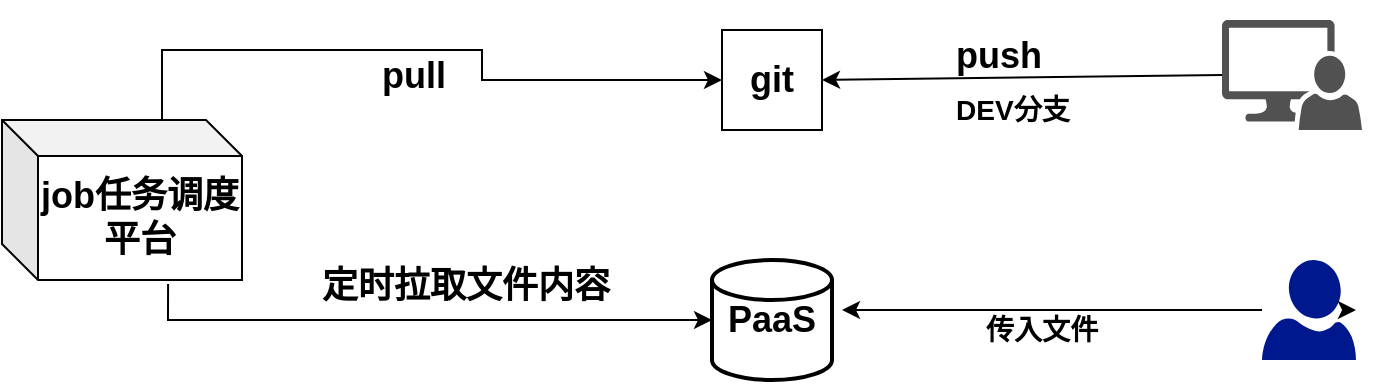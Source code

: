 <mxfile version="10.7.7" type="github"><diagram id="qFrh_JpGvFkNT9PNKu94" name="Page-1"><mxGraphModel dx="840" dy="489" grid="1" gridSize="10" guides="1" tooltips="1" connect="1" arrows="1" fold="1" page="1" pageScale="1" pageWidth="827" pageHeight="1169" math="0" shadow="0"><root><mxCell id="0"/><mxCell id="1" parent="0"/><mxCell id="SgZmSBNr_ThqHF19JAxh-1" value="&lt;h2&gt;&lt;font style=&quot;vertical-align: inherit&quot;&gt;&lt;font style=&quot;vertical-align: inherit&quot;&gt;PaaS&lt;/font&gt;&lt;/font&gt;&lt;/h2&gt;" style="strokeWidth=2;html=1;shape=mxgraph.flowchart.database;whiteSpace=wrap;fontFamily=Helvetica;fontSize=12;fontColor=#000000;align=center;strokeColor=#000000;fillColor=#ffffff;" vertex="1" parent="1"><mxGeometry x="455" y="555" width="60" height="60" as="geometry"/></mxCell><mxCell id="SgZmSBNr_ThqHF19JAxh-8" value="" style="endArrow=classic;html=1;" edge="1" parent="1" source="SgZmSBNr_ThqHF19JAxh-3"><mxGeometry width="50" height="50" relative="1" as="geometry"><mxPoint x="770" y="580" as="sourcePoint"/><mxPoint x="520" y="580" as="targetPoint"/></mxGeometry></mxCell><mxCell id="SgZmSBNr_ThqHF19JAxh-10" value="&lt;h3&gt;&lt;font style=&quot;vertical-align: inherit&quot;&gt;&lt;font style=&quot;vertical-align: inherit&quot;&gt;传入文件&lt;/font&gt;&lt;/font&gt;&lt;/h3&gt;" style="text;html=1;resizable=0;points=[];autosize=1;align=left;verticalAlign=top;spacingTop=-4;" vertex="1" parent="1"><mxGeometry x="590" y="565" width="70" height="40" as="geometry"/></mxCell><mxCell id="SgZmSBNr_ThqHF19JAxh-11" value="" style="shadow=0;dashed=0;html=1;labelPosition=center;verticalLabelPosition=bottom;verticalAlign=top;align=center;strokeColor=none;shape=mxgraph.mscae.system_center.admin_console;fillColor=#515151;strokeColor=none;pointerEvents=1;" vertex="1" parent="1"><mxGeometry x="710" y="435" width="70" height="55" as="geometry"/></mxCell><mxCell id="SgZmSBNr_ThqHF19JAxh-12" value="&lt;h2&gt;git&lt;/h2&gt;" style="whiteSpace=wrap;html=1;aspect=fixed;" vertex="1" parent="1"><mxGeometry x="460" y="440" width="50" height="50" as="geometry"/></mxCell><mxCell id="SgZmSBNr_ThqHF19JAxh-17" value="&lt;h3&gt;DEV分支&lt;/h3&gt;" style="text;html=1;resizable=0;points=[];autosize=1;align=left;verticalAlign=top;spacingTop=-4;" vertex="1" parent="1"><mxGeometry x="575" y="455" width="70" height="40" as="geometry"/></mxCell><mxCell id="SgZmSBNr_ThqHF19JAxh-28" style="edgeStyle=orthogonalEdgeStyle;rounded=0;orthogonalLoop=1;jettySize=auto;html=1;exitX=0;exitY=0;exitDx=120;exitDy=18;exitPerimeter=0;entryX=0;entryY=0.5;entryDx=0;entryDy=0;" edge="1" parent="1" source="SgZmSBNr_ThqHF19JAxh-21" target="SgZmSBNr_ThqHF19JAxh-12"><mxGeometry relative="1" as="geometry"><Array as="points"><mxPoint x="180" y="503"/><mxPoint x="180" y="450"/><mxPoint x="340" y="450"/><mxPoint x="340" y="465"/></Array></mxGeometry></mxCell><mxCell id="SgZmSBNr_ThqHF19JAxh-33" style="edgeStyle=orthogonalEdgeStyle;rounded=0;orthogonalLoop=1;jettySize=auto;html=1;exitX=0.692;exitY=1.025;exitDx=0;exitDy=0;exitPerimeter=0;entryX=0;entryY=0.5;entryDx=0;entryDy=0;entryPerimeter=0;" edge="1" parent="1" source="SgZmSBNr_ThqHF19JAxh-21" target="SgZmSBNr_ThqHF19JAxh-1"><mxGeometry relative="1" as="geometry"><mxPoint x="180" y="585" as="sourcePoint"/><mxPoint x="220" y="670" as="targetPoint"/><Array as="points"><mxPoint x="183" y="585"/></Array></mxGeometry></mxCell><mxCell id="SgZmSBNr_ThqHF19JAxh-21" value="&lt;h2&gt;&lt;span&gt;job任务调度平台&lt;/span&gt;&lt;/h2&gt;" style="shape=cube;whiteSpace=wrap;html=1;boundedLbl=1;backgroundOutline=1;darkOpacity=0.05;darkOpacity2=0.1;size=18;" vertex="1" parent="1"><mxGeometry x="100" y="485" width="120" height="80" as="geometry"/></mxCell><mxCell id="SgZmSBNr_ThqHF19JAxh-22" value="" style="endArrow=classic;html=1;exitX=0;exitY=0.5;exitDx=0;exitDy=0;exitPerimeter=0;entryX=1;entryY=0.5;entryDx=0;entryDy=0;" edge="1" parent="1" source="SgZmSBNr_ThqHF19JAxh-11" target="SgZmSBNr_ThqHF19JAxh-12"><mxGeometry width="50" height="50" relative="1" as="geometry"><mxPoint x="630" y="495" as="sourcePoint"/><mxPoint x="580" y="490" as="targetPoint"/></mxGeometry></mxCell><mxCell id="SgZmSBNr_ThqHF19JAxh-3" value="" style="shadow=0;dashed=0;html=1;strokeColor=none;shape=mxgraph.azure.user;fillColor=#00188D;" vertex="1" parent="1"><mxGeometry x="730" y="555" width="47" height="50" as="geometry"/></mxCell><mxCell id="SgZmSBNr_ThqHF19JAxh-24" value="" style="endArrow=classic;html=1;entryX=1;entryY=0.5;entryDx=0;entryDy=0;entryPerimeter=0;" edge="1" parent="1" target="SgZmSBNr_ThqHF19JAxh-3"><mxGeometry width="50" height="50" relative="1" as="geometry"><mxPoint x="770" y="580" as="sourcePoint"/><mxPoint x="515" y="585" as="targetPoint"/></mxGeometry></mxCell><mxCell id="SgZmSBNr_ThqHF19JAxh-29" value="&lt;h2&gt;pull&lt;/h2&gt;" style="text;html=1;resizable=0;points=[];autosize=1;align=left;verticalAlign=top;spacingTop=-4;" vertex="1" parent="1"><mxGeometry x="287.5" y="435" width="50" height="50" as="geometry"/></mxCell><mxCell id="SgZmSBNr_ThqHF19JAxh-34" value="&lt;h2&gt;定时拉取文件内容&lt;/h2&gt;" style="text;html=1;resizable=0;points=[];autosize=1;align=left;verticalAlign=top;spacingTop=-4;" vertex="1" parent="1"><mxGeometry x="257.5" y="540" width="160" height="50" as="geometry"/></mxCell><mxCell id="SgZmSBNr_ThqHF19JAxh-35" value="&lt;h2&gt;push&lt;/h2&gt;" style="text;html=1;resizable=0;points=[];autosize=1;align=left;verticalAlign=top;spacingTop=-4;" vertex="1" parent="1"><mxGeometry x="575" y="425" width="60" height="50" as="geometry"/></mxCell></root></mxGraphModel></diagram></mxfile>